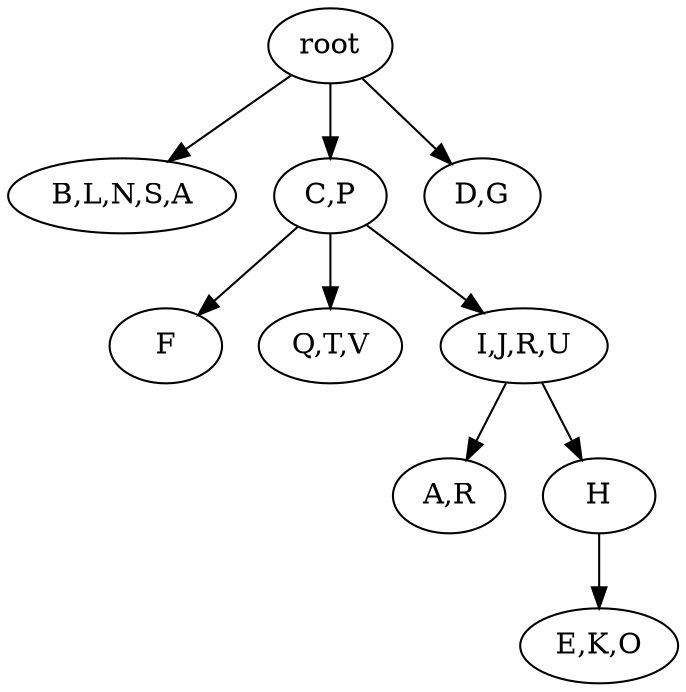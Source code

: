 strict digraph G {
	graph [name=G];
	0	 [label=root];
	3	 [label="B,L,N,S,A"];
	0 -> 3;
	1	 [label="C,P"];
	0 -> 1;
	2	 [label="D,G"];
	0 -> 2;
	8	 [label="A,R"];
	7	 [label=F];
	1 -> 7;
	6	 [label="Q,T,V"];
	1 -> 6;
	5	 [label="I,J,R,U"];
	1 -> 5;
	4	 [label="E,K,O"];
	9	 [label=H];
	9 -> 4;
	5 -> 8;
	5 -> 9;
}
